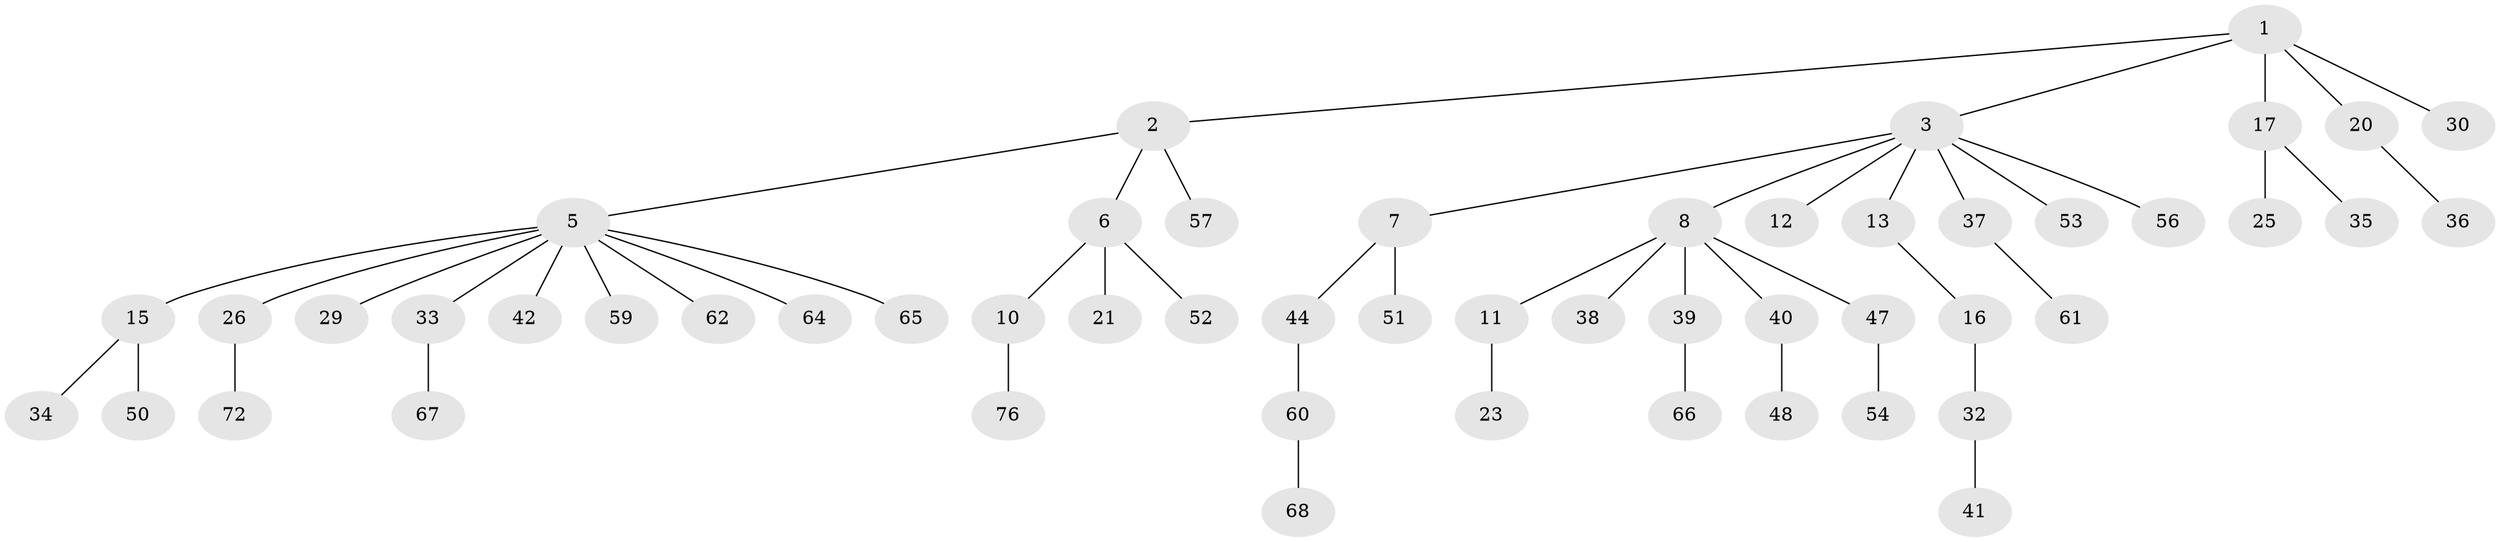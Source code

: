 // Generated by graph-tools (version 1.1) at 2025/52/02/27/25 19:52:13]
// undirected, 53 vertices, 52 edges
graph export_dot {
graph [start="1"]
  node [color=gray90,style=filled];
  1 [super="+63"];
  2;
  3 [super="+4"];
  5 [super="+9"];
  6 [super="+18"];
  7 [super="+24"];
  8 [super="+19"];
  10 [super="+70"];
  11 [super="+14"];
  12;
  13 [super="+22"];
  15 [super="+28"];
  16;
  17 [super="+27"];
  20;
  21 [super="+31"];
  23;
  25;
  26;
  29;
  30 [super="+43"];
  32 [super="+45"];
  33;
  34;
  35 [super="+49"];
  36;
  37 [super="+55"];
  38;
  39 [super="+46"];
  40 [super="+74"];
  41;
  42;
  44 [super="+71"];
  47;
  48;
  50;
  51;
  52 [super="+75"];
  53 [super="+58"];
  54;
  56 [super="+69"];
  57;
  59;
  60 [super="+73"];
  61;
  62;
  64;
  65;
  66;
  67;
  68;
  72;
  76;
  1 -- 2;
  1 -- 3;
  1 -- 17;
  1 -- 20;
  1 -- 30;
  2 -- 5;
  2 -- 6;
  2 -- 57;
  3 -- 12;
  3 -- 56;
  3 -- 37;
  3 -- 53;
  3 -- 7;
  3 -- 8;
  3 -- 13;
  5 -- 15;
  5 -- 26;
  5 -- 29;
  5 -- 42;
  5 -- 64;
  5 -- 65;
  5 -- 33;
  5 -- 59;
  5 -- 62;
  6 -- 10;
  6 -- 21;
  6 -- 52;
  7 -- 44;
  7 -- 51;
  8 -- 11;
  8 -- 40;
  8 -- 39;
  8 -- 38;
  8 -- 47;
  10 -- 76;
  11 -- 23;
  13 -- 16;
  15 -- 34;
  15 -- 50;
  16 -- 32;
  17 -- 25;
  17 -- 35;
  20 -- 36;
  26 -- 72;
  32 -- 41;
  33 -- 67;
  37 -- 61;
  39 -- 66;
  40 -- 48;
  44 -- 60;
  47 -- 54;
  60 -- 68;
}
